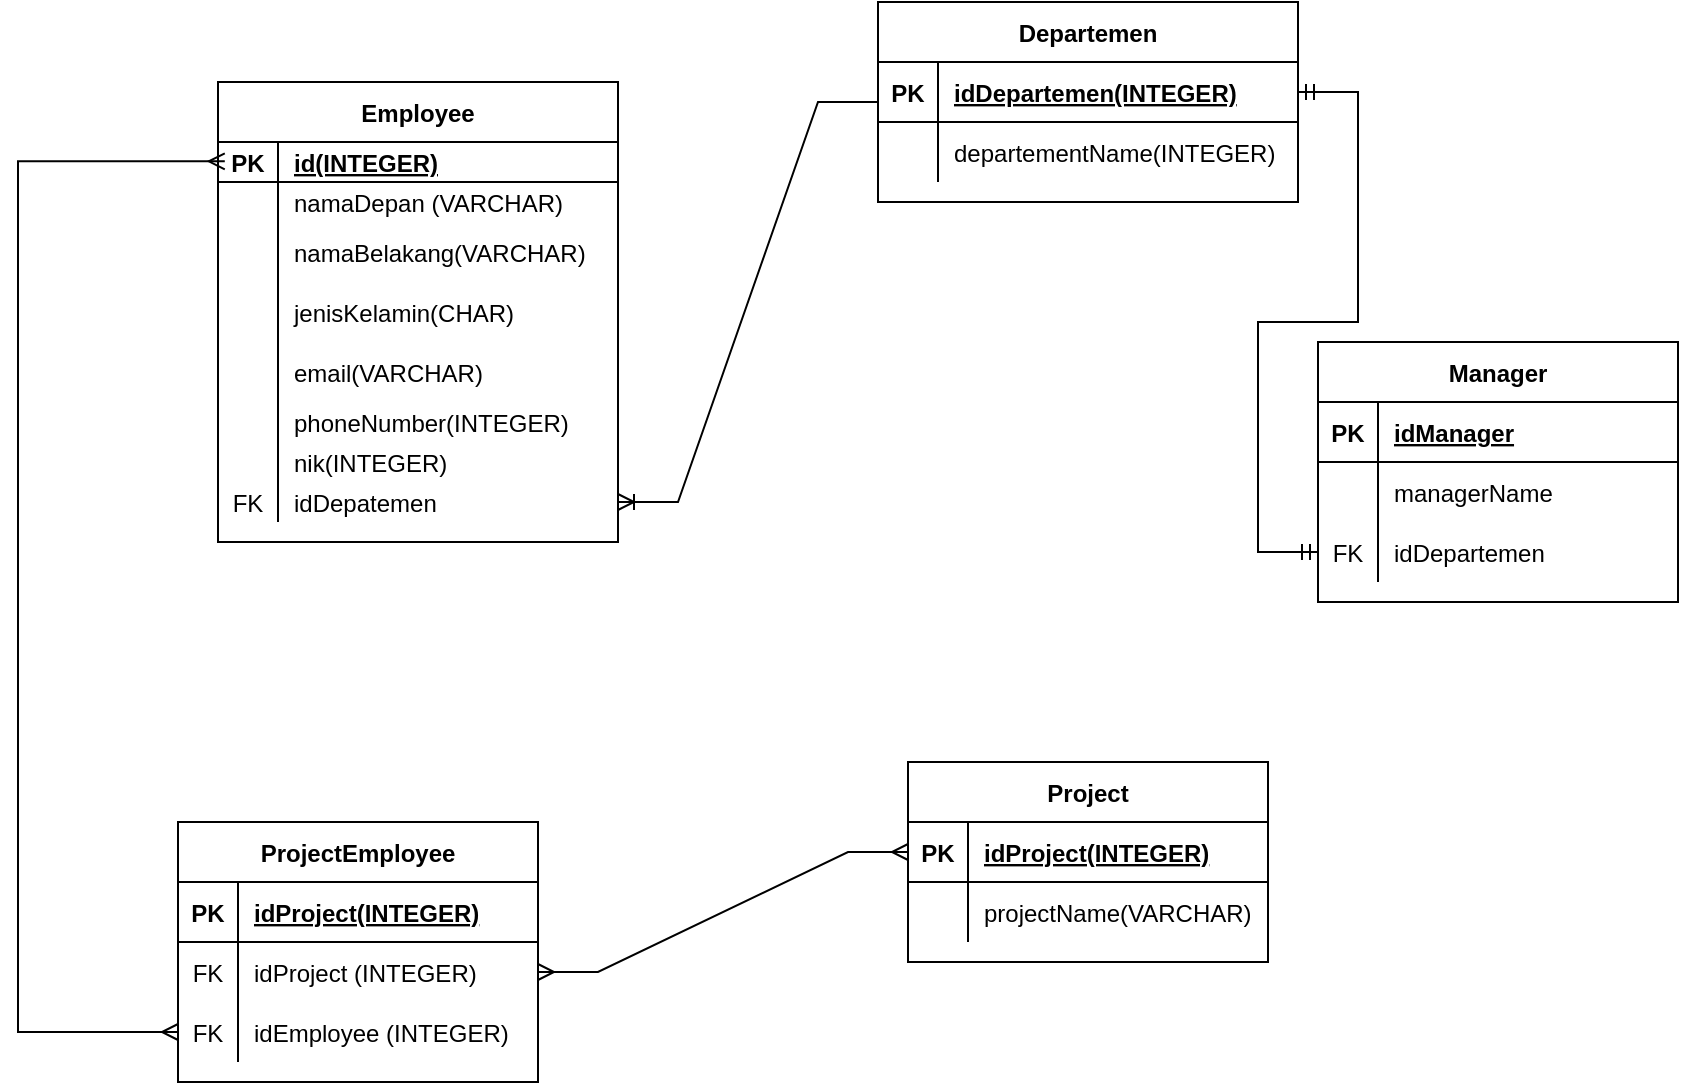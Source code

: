 <mxfile version="20.3.6" type="github">
  <diagram id="dO0jzHwO5O4hfm7gquWl" name="Page-1">
    <mxGraphModel dx="1844" dy="402" grid="1" gridSize="10" guides="1" tooltips="1" connect="1" arrows="1" fold="1" page="1" pageScale="1" pageWidth="850" pageHeight="1100" math="0" shadow="0">
      <root>
        <mxCell id="0" />
        <mxCell id="1" parent="0" />
        <mxCell id="ViOnaoleLR_ha_EA042c-3" value="Employee" style="shape=table;startSize=30;container=1;collapsible=1;childLayout=tableLayout;fixedRows=1;rowLines=0;fontStyle=1;align=center;resizeLast=1;" vertex="1" parent="1">
          <mxGeometry x="100" y="230" width="200" height="230" as="geometry" />
        </mxCell>
        <mxCell id="ViOnaoleLR_ha_EA042c-4" value="" style="shape=tableRow;horizontal=0;startSize=0;swimlaneHead=0;swimlaneBody=0;fillColor=none;collapsible=0;dropTarget=0;points=[[0,0.5],[1,0.5]];portConstraint=eastwest;top=0;left=0;right=0;bottom=1;" vertex="1" parent="ViOnaoleLR_ha_EA042c-3">
          <mxGeometry y="30" width="200" height="20" as="geometry" />
        </mxCell>
        <mxCell id="ViOnaoleLR_ha_EA042c-5" value="PK" style="shape=partialRectangle;connectable=0;fillColor=none;top=0;left=0;bottom=0;right=0;fontStyle=1;overflow=hidden;" vertex="1" parent="ViOnaoleLR_ha_EA042c-4">
          <mxGeometry width="30" height="20" as="geometry">
            <mxRectangle width="30" height="20" as="alternateBounds" />
          </mxGeometry>
        </mxCell>
        <mxCell id="ViOnaoleLR_ha_EA042c-6" value="id(INTEGER)" style="shape=partialRectangle;connectable=0;fillColor=none;top=0;left=0;bottom=0;right=0;align=left;spacingLeft=6;fontStyle=5;overflow=hidden;" vertex="1" parent="ViOnaoleLR_ha_EA042c-4">
          <mxGeometry x="30" width="170" height="20" as="geometry">
            <mxRectangle width="170" height="20" as="alternateBounds" />
          </mxGeometry>
        </mxCell>
        <mxCell id="ViOnaoleLR_ha_EA042c-7" value="" style="shape=tableRow;horizontal=0;startSize=0;swimlaneHead=0;swimlaneBody=0;fillColor=none;collapsible=0;dropTarget=0;points=[[0,0.5],[1,0.5]];portConstraint=eastwest;top=0;left=0;right=0;bottom=0;" vertex="1" parent="ViOnaoleLR_ha_EA042c-3">
          <mxGeometry y="50" width="200" height="20" as="geometry" />
        </mxCell>
        <mxCell id="ViOnaoleLR_ha_EA042c-8" value="" style="shape=partialRectangle;connectable=0;fillColor=none;top=0;left=0;bottom=0;right=0;editable=1;overflow=hidden;" vertex="1" parent="ViOnaoleLR_ha_EA042c-7">
          <mxGeometry width="30" height="20" as="geometry">
            <mxRectangle width="30" height="20" as="alternateBounds" />
          </mxGeometry>
        </mxCell>
        <mxCell id="ViOnaoleLR_ha_EA042c-9" value="namaDepan (VARCHAR)" style="shape=partialRectangle;connectable=0;fillColor=none;top=0;left=0;bottom=0;right=0;align=left;spacingLeft=6;overflow=hidden;" vertex="1" parent="ViOnaoleLR_ha_EA042c-7">
          <mxGeometry x="30" width="170" height="20" as="geometry">
            <mxRectangle width="170" height="20" as="alternateBounds" />
          </mxGeometry>
        </mxCell>
        <mxCell id="ViOnaoleLR_ha_EA042c-10" value="" style="shape=tableRow;horizontal=0;startSize=0;swimlaneHead=0;swimlaneBody=0;fillColor=none;collapsible=0;dropTarget=0;points=[[0,0.5],[1,0.5]];portConstraint=eastwest;top=0;left=0;right=0;bottom=0;" vertex="1" parent="ViOnaoleLR_ha_EA042c-3">
          <mxGeometry y="70" width="200" height="30" as="geometry" />
        </mxCell>
        <mxCell id="ViOnaoleLR_ha_EA042c-11" value="" style="shape=partialRectangle;connectable=0;fillColor=none;top=0;left=0;bottom=0;right=0;editable=1;overflow=hidden;" vertex="1" parent="ViOnaoleLR_ha_EA042c-10">
          <mxGeometry width="30" height="30" as="geometry">
            <mxRectangle width="30" height="30" as="alternateBounds" />
          </mxGeometry>
        </mxCell>
        <mxCell id="ViOnaoleLR_ha_EA042c-12" value="namaBelakang(VARCHAR)" style="shape=partialRectangle;connectable=0;fillColor=none;top=0;left=0;bottom=0;right=0;align=left;spacingLeft=6;overflow=hidden;" vertex="1" parent="ViOnaoleLR_ha_EA042c-10">
          <mxGeometry x="30" width="170" height="30" as="geometry">
            <mxRectangle width="170" height="30" as="alternateBounds" />
          </mxGeometry>
        </mxCell>
        <mxCell id="ViOnaoleLR_ha_EA042c-13" value="" style="shape=tableRow;horizontal=0;startSize=0;swimlaneHead=0;swimlaneBody=0;fillColor=none;collapsible=0;dropTarget=0;points=[[0,0.5],[1,0.5]];portConstraint=eastwest;top=0;left=0;right=0;bottom=0;" vertex="1" parent="ViOnaoleLR_ha_EA042c-3">
          <mxGeometry y="100" width="200" height="30" as="geometry" />
        </mxCell>
        <mxCell id="ViOnaoleLR_ha_EA042c-14" value="" style="shape=partialRectangle;connectable=0;fillColor=none;top=0;left=0;bottom=0;right=0;editable=1;overflow=hidden;" vertex="1" parent="ViOnaoleLR_ha_EA042c-13">
          <mxGeometry width="30" height="30" as="geometry">
            <mxRectangle width="30" height="30" as="alternateBounds" />
          </mxGeometry>
        </mxCell>
        <mxCell id="ViOnaoleLR_ha_EA042c-15" value="jenisKelamin(CHAR)" style="shape=partialRectangle;connectable=0;fillColor=none;top=0;left=0;bottom=0;right=0;align=left;spacingLeft=6;overflow=hidden;" vertex="1" parent="ViOnaoleLR_ha_EA042c-13">
          <mxGeometry x="30" width="170" height="30" as="geometry">
            <mxRectangle width="170" height="30" as="alternateBounds" />
          </mxGeometry>
        </mxCell>
        <mxCell id="ViOnaoleLR_ha_EA042c-106" value="" style="shape=tableRow;horizontal=0;startSize=0;swimlaneHead=0;swimlaneBody=0;fillColor=none;collapsible=0;dropTarget=0;points=[[0,0.5],[1,0.5]];portConstraint=eastwest;top=0;left=0;right=0;bottom=0;" vertex="1" parent="ViOnaoleLR_ha_EA042c-3">
          <mxGeometry y="130" width="200" height="30" as="geometry" />
        </mxCell>
        <mxCell id="ViOnaoleLR_ha_EA042c-107" value="" style="shape=partialRectangle;connectable=0;fillColor=none;top=0;left=0;bottom=0;right=0;editable=1;overflow=hidden;" vertex="1" parent="ViOnaoleLR_ha_EA042c-106">
          <mxGeometry width="30" height="30" as="geometry">
            <mxRectangle width="30" height="30" as="alternateBounds" />
          </mxGeometry>
        </mxCell>
        <mxCell id="ViOnaoleLR_ha_EA042c-108" value="email(VARCHAR)" style="shape=partialRectangle;connectable=0;fillColor=none;top=0;left=0;bottom=0;right=0;align=left;spacingLeft=6;overflow=hidden;" vertex="1" parent="ViOnaoleLR_ha_EA042c-106">
          <mxGeometry x="30" width="170" height="30" as="geometry">
            <mxRectangle width="170" height="30" as="alternateBounds" />
          </mxGeometry>
        </mxCell>
        <mxCell id="ViOnaoleLR_ha_EA042c-109" value="" style="shape=tableRow;horizontal=0;startSize=0;swimlaneHead=0;swimlaneBody=0;fillColor=none;collapsible=0;dropTarget=0;points=[[0,0.5],[1,0.5]];portConstraint=eastwest;top=0;left=0;right=0;bottom=0;" vertex="1" parent="ViOnaoleLR_ha_EA042c-3">
          <mxGeometry y="160" width="200" height="20" as="geometry" />
        </mxCell>
        <mxCell id="ViOnaoleLR_ha_EA042c-110" value="" style="shape=partialRectangle;connectable=0;fillColor=none;top=0;left=0;bottom=0;right=0;editable=1;overflow=hidden;" vertex="1" parent="ViOnaoleLR_ha_EA042c-109">
          <mxGeometry width="30" height="20" as="geometry">
            <mxRectangle width="30" height="20" as="alternateBounds" />
          </mxGeometry>
        </mxCell>
        <mxCell id="ViOnaoleLR_ha_EA042c-111" value="phoneNumber(INTEGER)" style="shape=partialRectangle;connectable=0;fillColor=none;top=0;left=0;bottom=0;right=0;align=left;spacingLeft=6;overflow=hidden;" vertex="1" parent="ViOnaoleLR_ha_EA042c-109">
          <mxGeometry x="30" width="170" height="20" as="geometry">
            <mxRectangle width="170" height="20" as="alternateBounds" />
          </mxGeometry>
        </mxCell>
        <mxCell id="ViOnaoleLR_ha_EA042c-224" value="" style="shape=tableRow;horizontal=0;startSize=0;swimlaneHead=0;swimlaneBody=0;fillColor=none;collapsible=0;dropTarget=0;points=[[0,0.5],[1,0.5]];portConstraint=eastwest;top=0;left=0;right=0;bottom=0;" vertex="1" parent="ViOnaoleLR_ha_EA042c-3">
          <mxGeometry y="180" width="200" height="20" as="geometry" />
        </mxCell>
        <mxCell id="ViOnaoleLR_ha_EA042c-225" value="" style="shape=partialRectangle;connectable=0;fillColor=none;top=0;left=0;bottom=0;right=0;editable=1;overflow=hidden;" vertex="1" parent="ViOnaoleLR_ha_EA042c-224">
          <mxGeometry width="30" height="20" as="geometry">
            <mxRectangle width="30" height="20" as="alternateBounds" />
          </mxGeometry>
        </mxCell>
        <mxCell id="ViOnaoleLR_ha_EA042c-226" value="nik(INTEGER)" style="shape=partialRectangle;connectable=0;fillColor=none;top=0;left=0;bottom=0;right=0;align=left;spacingLeft=6;overflow=hidden;" vertex="1" parent="ViOnaoleLR_ha_EA042c-224">
          <mxGeometry x="30" width="170" height="20" as="geometry">
            <mxRectangle width="170" height="20" as="alternateBounds" />
          </mxGeometry>
        </mxCell>
        <mxCell id="ViOnaoleLR_ha_EA042c-188" value="" style="shape=tableRow;horizontal=0;startSize=0;swimlaneHead=0;swimlaneBody=0;fillColor=none;collapsible=0;dropTarget=0;points=[[0,0.5],[1,0.5]];portConstraint=eastwest;top=0;left=0;right=0;bottom=0;" vertex="1" parent="ViOnaoleLR_ha_EA042c-3">
          <mxGeometry y="200" width="200" height="20" as="geometry" />
        </mxCell>
        <mxCell id="ViOnaoleLR_ha_EA042c-189" value="FK" style="shape=partialRectangle;connectable=0;fillColor=none;top=0;left=0;bottom=0;right=0;editable=1;overflow=hidden;" vertex="1" parent="ViOnaoleLR_ha_EA042c-188">
          <mxGeometry width="30" height="20" as="geometry">
            <mxRectangle width="30" height="20" as="alternateBounds" />
          </mxGeometry>
        </mxCell>
        <mxCell id="ViOnaoleLR_ha_EA042c-190" value="idDepatemen" style="shape=partialRectangle;connectable=0;fillColor=none;top=0;left=0;bottom=0;right=0;align=left;spacingLeft=6;overflow=hidden;" vertex="1" parent="ViOnaoleLR_ha_EA042c-188">
          <mxGeometry x="30" width="170" height="20" as="geometry">
            <mxRectangle width="170" height="20" as="alternateBounds" />
          </mxGeometry>
        </mxCell>
        <mxCell id="ViOnaoleLR_ha_EA042c-115" value="Departemen" style="shape=table;startSize=30;container=1;collapsible=1;childLayout=tableLayout;fixedRows=1;rowLines=0;fontStyle=1;align=center;resizeLast=1;" vertex="1" parent="1">
          <mxGeometry x="430" y="190" width="210" height="100" as="geometry" />
        </mxCell>
        <mxCell id="ViOnaoleLR_ha_EA042c-116" value="" style="shape=tableRow;horizontal=0;startSize=0;swimlaneHead=0;swimlaneBody=0;fillColor=none;collapsible=0;dropTarget=0;points=[[0,0.5],[1,0.5]];portConstraint=eastwest;top=0;left=0;right=0;bottom=1;" vertex="1" parent="ViOnaoleLR_ha_EA042c-115">
          <mxGeometry y="30" width="210" height="30" as="geometry" />
        </mxCell>
        <mxCell id="ViOnaoleLR_ha_EA042c-117" value="PK" style="shape=partialRectangle;connectable=0;fillColor=none;top=0;left=0;bottom=0;right=0;fontStyle=1;overflow=hidden;" vertex="1" parent="ViOnaoleLR_ha_EA042c-116">
          <mxGeometry width="30" height="30" as="geometry">
            <mxRectangle width="30" height="30" as="alternateBounds" />
          </mxGeometry>
        </mxCell>
        <mxCell id="ViOnaoleLR_ha_EA042c-118" value="idDepartemen(INTEGER)" style="shape=partialRectangle;connectable=0;fillColor=none;top=0;left=0;bottom=0;right=0;align=left;spacingLeft=6;fontStyle=5;overflow=hidden;" vertex="1" parent="ViOnaoleLR_ha_EA042c-116">
          <mxGeometry x="30" width="180" height="30" as="geometry">
            <mxRectangle width="180" height="30" as="alternateBounds" />
          </mxGeometry>
        </mxCell>
        <mxCell id="ViOnaoleLR_ha_EA042c-221" value="" style="shape=tableRow;horizontal=0;startSize=0;swimlaneHead=0;swimlaneBody=0;fillColor=none;collapsible=0;dropTarget=0;points=[[0,0.5],[1,0.5]];portConstraint=eastwest;top=0;left=0;right=0;bottom=0;" vertex="1" parent="ViOnaoleLR_ha_EA042c-115">
          <mxGeometry y="60" width="210" height="30" as="geometry" />
        </mxCell>
        <mxCell id="ViOnaoleLR_ha_EA042c-222" value="" style="shape=partialRectangle;connectable=0;fillColor=none;top=0;left=0;bottom=0;right=0;editable=1;overflow=hidden;" vertex="1" parent="ViOnaoleLR_ha_EA042c-221">
          <mxGeometry width="30" height="30" as="geometry">
            <mxRectangle width="30" height="30" as="alternateBounds" />
          </mxGeometry>
        </mxCell>
        <mxCell id="ViOnaoleLR_ha_EA042c-223" value="departementName(INTEGER)" style="shape=partialRectangle;connectable=0;fillColor=none;top=0;left=0;bottom=0;right=0;align=left;spacingLeft=6;overflow=hidden;" vertex="1" parent="ViOnaoleLR_ha_EA042c-221">
          <mxGeometry x="30" width="180" height="30" as="geometry">
            <mxRectangle width="180" height="30" as="alternateBounds" />
          </mxGeometry>
        </mxCell>
        <mxCell id="ViOnaoleLR_ha_EA042c-128" value="Project" style="shape=table;startSize=30;container=1;collapsible=1;childLayout=tableLayout;fixedRows=1;rowLines=0;fontStyle=1;align=center;resizeLast=1;" vertex="1" parent="1">
          <mxGeometry x="445" y="570" width="180" height="100" as="geometry" />
        </mxCell>
        <mxCell id="ViOnaoleLR_ha_EA042c-129" value="" style="shape=tableRow;horizontal=0;startSize=0;swimlaneHead=0;swimlaneBody=0;fillColor=none;collapsible=0;dropTarget=0;points=[[0,0.5],[1,0.5]];portConstraint=eastwest;top=0;left=0;right=0;bottom=1;" vertex="1" parent="ViOnaoleLR_ha_EA042c-128">
          <mxGeometry y="30" width="180" height="30" as="geometry" />
        </mxCell>
        <mxCell id="ViOnaoleLR_ha_EA042c-130" value="PK" style="shape=partialRectangle;connectable=0;fillColor=none;top=0;left=0;bottom=0;right=0;fontStyle=1;overflow=hidden;" vertex="1" parent="ViOnaoleLR_ha_EA042c-129">
          <mxGeometry width="30" height="30" as="geometry">
            <mxRectangle width="30" height="30" as="alternateBounds" />
          </mxGeometry>
        </mxCell>
        <mxCell id="ViOnaoleLR_ha_EA042c-131" value="idProject(INTEGER)" style="shape=partialRectangle;connectable=0;fillColor=none;top=0;left=0;bottom=0;right=0;align=left;spacingLeft=6;fontStyle=5;overflow=hidden;" vertex="1" parent="ViOnaoleLR_ha_EA042c-129">
          <mxGeometry x="30" width="150" height="30" as="geometry">
            <mxRectangle width="150" height="30" as="alternateBounds" />
          </mxGeometry>
        </mxCell>
        <mxCell id="ViOnaoleLR_ha_EA042c-132" value="" style="shape=tableRow;horizontal=0;startSize=0;swimlaneHead=0;swimlaneBody=0;fillColor=none;collapsible=0;dropTarget=0;points=[[0,0.5],[1,0.5]];portConstraint=eastwest;top=0;left=0;right=0;bottom=0;" vertex="1" parent="ViOnaoleLR_ha_EA042c-128">
          <mxGeometry y="60" width="180" height="30" as="geometry" />
        </mxCell>
        <mxCell id="ViOnaoleLR_ha_EA042c-133" value="" style="shape=partialRectangle;connectable=0;fillColor=none;top=0;left=0;bottom=0;right=0;editable=1;overflow=hidden;" vertex="1" parent="ViOnaoleLR_ha_EA042c-132">
          <mxGeometry width="30" height="30" as="geometry">
            <mxRectangle width="30" height="30" as="alternateBounds" />
          </mxGeometry>
        </mxCell>
        <mxCell id="ViOnaoleLR_ha_EA042c-134" value="projectName(VARCHAR)" style="shape=partialRectangle;connectable=0;fillColor=none;top=0;left=0;bottom=0;right=0;align=left;spacingLeft=6;overflow=hidden;" vertex="1" parent="ViOnaoleLR_ha_EA042c-132">
          <mxGeometry x="30" width="150" height="30" as="geometry">
            <mxRectangle width="150" height="30" as="alternateBounds" />
          </mxGeometry>
        </mxCell>
        <mxCell id="ViOnaoleLR_ha_EA042c-192" value="ProjectEmployee" style="shape=table;startSize=30;container=1;collapsible=1;childLayout=tableLayout;fixedRows=1;rowLines=0;fontStyle=1;align=center;resizeLast=1;" vertex="1" parent="1">
          <mxGeometry x="80" y="600" width="180" height="130" as="geometry" />
        </mxCell>
        <mxCell id="ViOnaoleLR_ha_EA042c-193" value="" style="shape=tableRow;horizontal=0;startSize=0;swimlaneHead=0;swimlaneBody=0;fillColor=none;collapsible=0;dropTarget=0;points=[[0,0.5],[1,0.5]];portConstraint=eastwest;top=0;left=0;right=0;bottom=1;" vertex="1" parent="ViOnaoleLR_ha_EA042c-192">
          <mxGeometry y="30" width="180" height="30" as="geometry" />
        </mxCell>
        <mxCell id="ViOnaoleLR_ha_EA042c-194" value="PK" style="shape=partialRectangle;connectable=0;fillColor=none;top=0;left=0;bottom=0;right=0;fontStyle=1;overflow=hidden;" vertex="1" parent="ViOnaoleLR_ha_EA042c-193">
          <mxGeometry width="30" height="30" as="geometry">
            <mxRectangle width="30" height="30" as="alternateBounds" />
          </mxGeometry>
        </mxCell>
        <mxCell id="ViOnaoleLR_ha_EA042c-195" value="idProject(INTEGER)" style="shape=partialRectangle;connectable=0;fillColor=none;top=0;left=0;bottom=0;right=0;align=left;spacingLeft=6;fontStyle=5;overflow=hidden;" vertex="1" parent="ViOnaoleLR_ha_EA042c-193">
          <mxGeometry x="30" width="150" height="30" as="geometry">
            <mxRectangle width="150" height="30" as="alternateBounds" />
          </mxGeometry>
        </mxCell>
        <mxCell id="ViOnaoleLR_ha_EA042c-199" value="" style="shape=tableRow;horizontal=0;startSize=0;swimlaneHead=0;swimlaneBody=0;fillColor=none;collapsible=0;dropTarget=0;points=[[0,0.5],[1,0.5]];portConstraint=eastwest;top=0;left=0;right=0;bottom=0;" vertex="1" parent="ViOnaoleLR_ha_EA042c-192">
          <mxGeometry y="60" width="180" height="30" as="geometry" />
        </mxCell>
        <mxCell id="ViOnaoleLR_ha_EA042c-200" value="FK" style="shape=partialRectangle;connectable=0;fillColor=none;top=0;left=0;bottom=0;right=0;editable=1;overflow=hidden;" vertex="1" parent="ViOnaoleLR_ha_EA042c-199">
          <mxGeometry width="30" height="30" as="geometry">
            <mxRectangle width="30" height="30" as="alternateBounds" />
          </mxGeometry>
        </mxCell>
        <mxCell id="ViOnaoleLR_ha_EA042c-201" value="idProject (INTEGER)" style="shape=partialRectangle;connectable=0;fillColor=none;top=0;left=0;bottom=0;right=0;align=left;spacingLeft=6;overflow=hidden;" vertex="1" parent="ViOnaoleLR_ha_EA042c-199">
          <mxGeometry x="30" width="150" height="30" as="geometry">
            <mxRectangle width="150" height="30" as="alternateBounds" />
          </mxGeometry>
        </mxCell>
        <mxCell id="ViOnaoleLR_ha_EA042c-196" value="" style="shape=tableRow;horizontal=0;startSize=0;swimlaneHead=0;swimlaneBody=0;fillColor=none;collapsible=0;dropTarget=0;points=[[0,0.5],[1,0.5]];portConstraint=eastwest;top=0;left=0;right=0;bottom=0;" vertex="1" parent="ViOnaoleLR_ha_EA042c-192">
          <mxGeometry y="90" width="180" height="30" as="geometry" />
        </mxCell>
        <mxCell id="ViOnaoleLR_ha_EA042c-197" value="FK" style="shape=partialRectangle;connectable=0;fillColor=none;top=0;left=0;bottom=0;right=0;editable=1;overflow=hidden;" vertex="1" parent="ViOnaoleLR_ha_EA042c-196">
          <mxGeometry width="30" height="30" as="geometry">
            <mxRectangle width="30" height="30" as="alternateBounds" />
          </mxGeometry>
        </mxCell>
        <mxCell id="ViOnaoleLR_ha_EA042c-198" value="idEmployee (INTEGER)" style="shape=partialRectangle;connectable=0;fillColor=none;top=0;left=0;bottom=0;right=0;align=left;spacingLeft=6;overflow=hidden;" vertex="1" parent="ViOnaoleLR_ha_EA042c-196">
          <mxGeometry x="30" width="150" height="30" as="geometry">
            <mxRectangle width="150" height="30" as="alternateBounds" />
          </mxGeometry>
        </mxCell>
        <mxCell id="ViOnaoleLR_ha_EA042c-204" value="Manager" style="shape=table;startSize=30;container=1;collapsible=1;childLayout=tableLayout;fixedRows=1;rowLines=0;fontStyle=1;align=center;resizeLast=1;" vertex="1" parent="1">
          <mxGeometry x="650" y="360" width="180" height="130" as="geometry" />
        </mxCell>
        <mxCell id="ViOnaoleLR_ha_EA042c-205" value="" style="shape=tableRow;horizontal=0;startSize=0;swimlaneHead=0;swimlaneBody=0;fillColor=none;collapsible=0;dropTarget=0;points=[[0,0.5],[1,0.5]];portConstraint=eastwest;top=0;left=0;right=0;bottom=1;" vertex="1" parent="ViOnaoleLR_ha_EA042c-204">
          <mxGeometry y="30" width="180" height="30" as="geometry" />
        </mxCell>
        <mxCell id="ViOnaoleLR_ha_EA042c-206" value="PK" style="shape=partialRectangle;connectable=0;fillColor=none;top=0;left=0;bottom=0;right=0;fontStyle=1;overflow=hidden;" vertex="1" parent="ViOnaoleLR_ha_EA042c-205">
          <mxGeometry width="30" height="30" as="geometry">
            <mxRectangle width="30" height="30" as="alternateBounds" />
          </mxGeometry>
        </mxCell>
        <mxCell id="ViOnaoleLR_ha_EA042c-207" value="idManager" style="shape=partialRectangle;connectable=0;fillColor=none;top=0;left=0;bottom=0;right=0;align=left;spacingLeft=6;fontStyle=5;overflow=hidden;" vertex="1" parent="ViOnaoleLR_ha_EA042c-205">
          <mxGeometry x="30" width="150" height="30" as="geometry">
            <mxRectangle width="150" height="30" as="alternateBounds" />
          </mxGeometry>
        </mxCell>
        <mxCell id="ViOnaoleLR_ha_EA042c-208" value="" style="shape=tableRow;horizontal=0;startSize=0;swimlaneHead=0;swimlaneBody=0;fillColor=none;collapsible=0;dropTarget=0;points=[[0,0.5],[1,0.5]];portConstraint=eastwest;top=0;left=0;right=0;bottom=0;" vertex="1" parent="ViOnaoleLR_ha_EA042c-204">
          <mxGeometry y="60" width="180" height="30" as="geometry" />
        </mxCell>
        <mxCell id="ViOnaoleLR_ha_EA042c-209" value="" style="shape=partialRectangle;connectable=0;fillColor=none;top=0;left=0;bottom=0;right=0;editable=1;overflow=hidden;" vertex="1" parent="ViOnaoleLR_ha_EA042c-208">
          <mxGeometry width="30" height="30" as="geometry">
            <mxRectangle width="30" height="30" as="alternateBounds" />
          </mxGeometry>
        </mxCell>
        <mxCell id="ViOnaoleLR_ha_EA042c-210" value="managerName" style="shape=partialRectangle;connectable=0;fillColor=none;top=0;left=0;bottom=0;right=0;align=left;spacingLeft=6;overflow=hidden;" vertex="1" parent="ViOnaoleLR_ha_EA042c-208">
          <mxGeometry x="30" width="150" height="30" as="geometry">
            <mxRectangle width="150" height="30" as="alternateBounds" />
          </mxGeometry>
        </mxCell>
        <mxCell id="ViOnaoleLR_ha_EA042c-211" value="" style="shape=tableRow;horizontal=0;startSize=0;swimlaneHead=0;swimlaneBody=0;fillColor=none;collapsible=0;dropTarget=0;points=[[0,0.5],[1,0.5]];portConstraint=eastwest;top=0;left=0;right=0;bottom=0;" vertex="1" parent="ViOnaoleLR_ha_EA042c-204">
          <mxGeometry y="90" width="180" height="30" as="geometry" />
        </mxCell>
        <mxCell id="ViOnaoleLR_ha_EA042c-212" value="FK" style="shape=partialRectangle;connectable=0;fillColor=none;top=0;left=0;bottom=0;right=0;editable=1;overflow=hidden;" vertex="1" parent="ViOnaoleLR_ha_EA042c-211">
          <mxGeometry width="30" height="30" as="geometry">
            <mxRectangle width="30" height="30" as="alternateBounds" />
          </mxGeometry>
        </mxCell>
        <mxCell id="ViOnaoleLR_ha_EA042c-213" value="idDepartemen" style="shape=partialRectangle;connectable=0;fillColor=none;top=0;left=0;bottom=0;right=0;align=left;spacingLeft=6;overflow=hidden;" vertex="1" parent="ViOnaoleLR_ha_EA042c-211">
          <mxGeometry x="30" width="150" height="30" as="geometry">
            <mxRectangle width="150" height="30" as="alternateBounds" />
          </mxGeometry>
        </mxCell>
        <mxCell id="ViOnaoleLR_ha_EA042c-217" value="" style="edgeStyle=entityRelationEdgeStyle;fontSize=12;html=1;endArrow=ERmandOne;startArrow=ERmandOne;rounded=0;exitX=1;exitY=0.5;exitDx=0;exitDy=0;" edge="1" parent="1" source="ViOnaoleLR_ha_EA042c-116" target="ViOnaoleLR_ha_EA042c-211">
          <mxGeometry width="100" height="100" relative="1" as="geometry">
            <mxPoint x="640" y="210" as="sourcePoint" />
            <mxPoint x="740" y="110" as="targetPoint" />
          </mxGeometry>
        </mxCell>
        <mxCell id="ViOnaoleLR_ha_EA042c-219" value="" style="edgeStyle=elbowEdgeStyle;fontSize=12;html=1;endArrow=ERmany;startArrow=ERmany;rounded=0;exitX=0;exitY=0.5;exitDx=0;exitDy=0;entryX=0.017;entryY=-0.517;entryDx=0;entryDy=0;entryPerimeter=0;" edge="1" parent="1" source="ViOnaoleLR_ha_EA042c-196" target="ViOnaoleLR_ha_EA042c-7">
          <mxGeometry width="100" height="100" relative="1" as="geometry">
            <mxPoint x="10" y="550" as="sourcePoint" />
            <mxPoint x="110" y="450" as="targetPoint" />
            <Array as="points">
              <mxPoint y="540" />
            </Array>
          </mxGeometry>
        </mxCell>
        <mxCell id="ViOnaoleLR_ha_EA042c-220" value="" style="edgeStyle=entityRelationEdgeStyle;fontSize=12;html=1;endArrow=ERoneToMany;rounded=0;exitX=0;exitY=0.5;exitDx=0;exitDy=0;entryX=1;entryY=0.5;entryDx=0;entryDy=0;" edge="1" parent="1" source="ViOnaoleLR_ha_EA042c-115" target="ViOnaoleLR_ha_EA042c-188">
          <mxGeometry width="100" height="100" relative="1" as="geometry">
            <mxPoint x="430" y="210" as="sourcePoint" />
            <mxPoint x="330" y="310" as="targetPoint" />
          </mxGeometry>
        </mxCell>
        <mxCell id="ViOnaoleLR_ha_EA042c-227" value="" style="edgeStyle=entityRelationEdgeStyle;fontSize=12;html=1;endArrow=ERmany;startArrow=ERmany;rounded=0;exitX=1;exitY=0.5;exitDx=0;exitDy=0;" edge="1" parent="1" source="ViOnaoleLR_ha_EA042c-199" target="ViOnaoleLR_ha_EA042c-129">
          <mxGeometry width="100" height="100" relative="1" as="geometry">
            <mxPoint x="345" y="715" as="sourcePoint" />
            <mxPoint x="445" y="615" as="targetPoint" />
          </mxGeometry>
        </mxCell>
      </root>
    </mxGraphModel>
  </diagram>
</mxfile>
